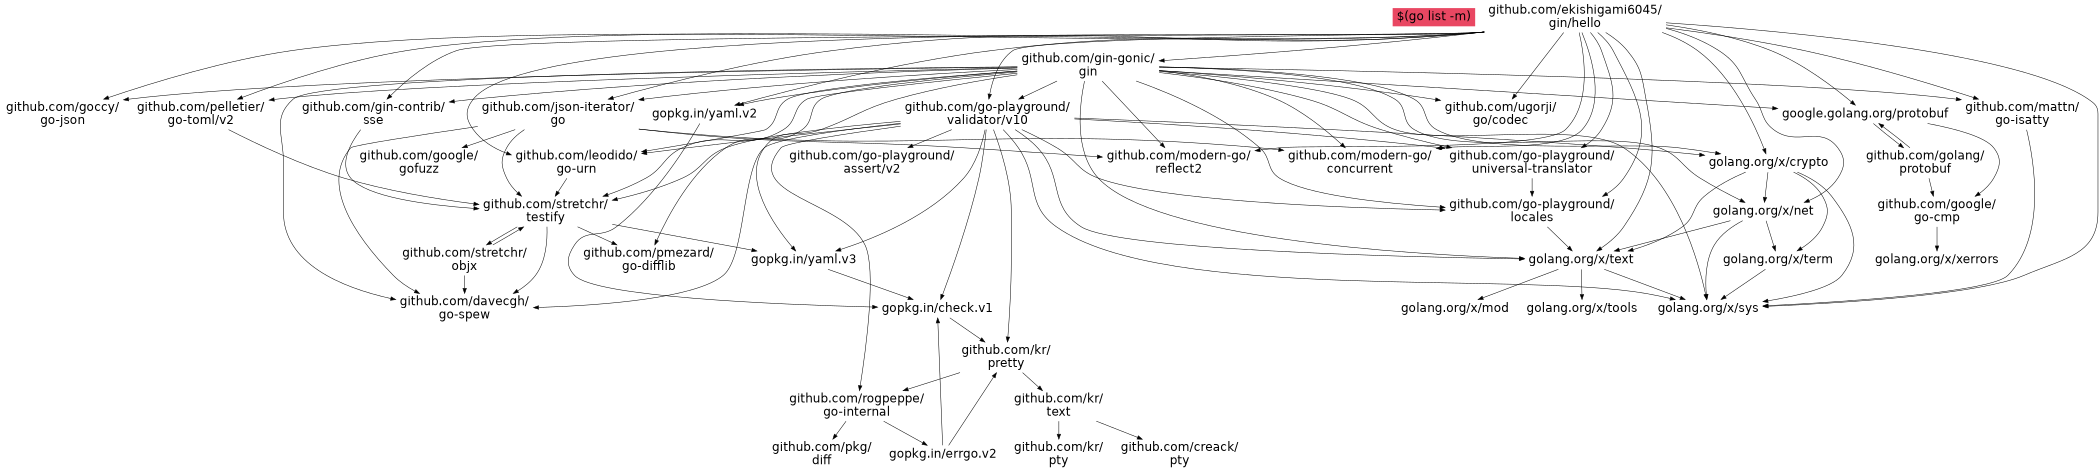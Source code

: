 digraph {
  graph [overlap=false, size=14];
  root="$(go list -m)";
  node [ shape = plaintext, fontname = "Helvetica", fontsize=24];
  "$(go list -m)" [style = filled, fillcolor = "#E94762"];
"github.com/ekishigami6045/\ngin/hello" -> "github.com/gin-contrib/\nsse"
"github.com/ekishigami6045/\ngin/hello" -> "github.com/gin-gonic/\ngin"
"github.com/ekishigami6045/\ngin/hello" -> "github.com/go-playground/\nlocales"
"github.com/ekishigami6045/\ngin/hello" -> "github.com/go-playground/\nuniversal-translator"
"github.com/ekishigami6045/\ngin/hello" -> "github.com/go-playground/\nvalidator/v10"
"github.com/ekishigami6045/\ngin/hello" -> "github.com/goccy/\ngo-json"
"github.com/ekishigami6045/\ngin/hello" -> "github.com/json-iterator/\ngo"
"github.com/ekishigami6045/\ngin/hello" -> "github.com/leodido/\ngo-urn"
"github.com/ekishigami6045/\ngin/hello" -> "github.com/mattn/\ngo-isatty"
"github.com/ekishigami6045/\ngin/hello" -> "github.com/modern-go/\nconcurrent"
"github.com/ekishigami6045/\ngin/hello" -> "github.com/modern-go/\nreflect2"
"github.com/ekishigami6045/\ngin/hello" -> "github.com/pelletier/\ngo-toml/v2"
"github.com/ekishigami6045/\ngin/hello" -> "github.com/ugorji/\ngo/codec"
"github.com/ekishigami6045/\ngin/hello" -> "golang.org/x/crypto"
"github.com/ekishigami6045/\ngin/hello" -> "golang.org/x/net"
"github.com/ekishigami6045/\ngin/hello" -> "golang.org/x/sys"
"github.com/ekishigami6045/\ngin/hello" -> "golang.org/x/text"
"github.com/ekishigami6045/\ngin/hello" -> "google.golang.org/protobuf"
"github.com/ekishigami6045/\ngin/hello" -> "gopkg.in/yaml.v2"
"github.com/gin-contrib/\nsse" -> "github.com/stretchr/\ntestify"
"github.com/gin-gonic/\ngin" -> "github.com/davecgh/\ngo-spew"
"github.com/gin-gonic/\ngin" -> "github.com/gin-contrib/\nsse"
"github.com/gin-gonic/\ngin" -> "github.com/go-playground/\nlocales"
"github.com/gin-gonic/\ngin" -> "github.com/go-playground/\nuniversal-translator"
"github.com/gin-gonic/\ngin" -> "github.com/go-playground/\nvalidator/v10"
"github.com/gin-gonic/\ngin" -> "github.com/goccy/\ngo-json"
"github.com/gin-gonic/\ngin" -> "github.com/json-iterator/\ngo"
"github.com/gin-gonic/\ngin" -> "github.com/leodido/\ngo-urn"
"github.com/gin-gonic/\ngin" -> "github.com/mattn/\ngo-isatty"
"github.com/gin-gonic/\ngin" -> "github.com/modern-go/\nconcurrent"
"github.com/gin-gonic/\ngin" -> "github.com/modern-go/\nreflect2"
"github.com/gin-gonic/\ngin" -> "github.com/pelletier/\ngo-toml/v2"
"github.com/gin-gonic/\ngin" -> "github.com/pmezard/\ngo-difflib"
"github.com/gin-gonic/\ngin" -> "github.com/stretchr/\ntestify"
"github.com/gin-gonic/\ngin" -> "github.com/ugorji/\ngo/codec"
"github.com/gin-gonic/\ngin" -> "golang.org/x/crypto"
"github.com/gin-gonic/\ngin" -> "golang.org/x/net"
"github.com/gin-gonic/\ngin" -> "golang.org/x/sys"
"github.com/gin-gonic/\ngin" -> "golang.org/x/text"
"github.com/gin-gonic/\ngin" -> "google.golang.org/protobuf"
"github.com/gin-gonic/\ngin" -> "gopkg.in/yaml.v2"
"github.com/gin-gonic/\ngin" -> "gopkg.in/yaml.v3"
"github.com/go-playground/\nlocales" -> "golang.org/x/text"
"github.com/go-playground/\nuniversal-translator" -> "github.com/go-playground/\nlocales"
"github.com/go-playground/\nvalidator/v10" -> "github.com/davecgh/\ngo-spew"
"github.com/go-playground/\nvalidator/v10" -> "github.com/go-playground/\nassert/v2"
"github.com/go-playground/\nvalidator/v10" -> "github.com/go-playground/\nlocales"
"github.com/go-playground/\nvalidator/v10" -> "github.com/go-playground/\nuniversal-translator"
"github.com/go-playground/\nvalidator/v10" -> "github.com/kr/\npretty"
"github.com/go-playground/\nvalidator/v10" -> "github.com/leodido/\ngo-urn"
"github.com/go-playground/\nvalidator/v10" -> "github.com/rogpeppe/\ngo-internal"
"github.com/go-playground/\nvalidator/v10" -> "github.com/stretchr/\ntestify"
"github.com/go-playground/\nvalidator/v10" -> "golang.org/x/crypto"
"github.com/go-playground/\nvalidator/v10" -> "golang.org/x/sys"
"github.com/go-playground/\nvalidator/v10" -> "golang.org/x/text"
"github.com/go-playground/\nvalidator/v10" -> "gopkg.in/check.v1"
"github.com/go-playground/\nvalidator/v10" -> "gopkg.in/yaml.v3"
"github.com/golang/\nprotobuf" -> "github.com/google/\ngo-cmp"
"github.com/golang/\nprotobuf" -> "google.golang.org/protobuf"
"github.com/google/\ngo-cmp" -> "golang.org/x/xerrors"
"github.com/json-iterator/\ngo" -> "github.com/davecgh/\ngo-spew"
"github.com/json-iterator/\ngo" -> "github.com/google/\ngofuzz"
"github.com/json-iterator/\ngo" -> "github.com/modern-go/\nconcurrent"
"github.com/json-iterator/\ngo" -> "github.com/modern-go/\nreflect2"
"github.com/json-iterator/\ngo" -> "github.com/stretchr/\ntestify"
"github.com/kr/\npretty" -> "github.com/kr/\ntext"
"github.com/kr/\npretty" -> "github.com/rogpeppe/\ngo-internal"
"github.com/kr/\ntext" -> "github.com/creack/\npty"
"github.com/kr/\ntext" -> "github.com/kr/\npty"
"github.com/leodido/\ngo-urn" -> "github.com/stretchr/\ntestify"
"github.com/mattn/\ngo-isatty" -> "golang.org/x/sys"
"github.com/pelletier/\ngo-toml/v2" -> "github.com/stretchr/\ntestify"
"github.com/rogpeppe/\ngo-internal" -> "github.com/pkg/\ndiff"
"github.com/rogpeppe/\ngo-internal" -> "gopkg.in/errgo.v2"
"github.com/stretchr/\nobjx" -> "github.com/davecgh/\ngo-spew"
"github.com/stretchr/\nobjx" -> "github.com/stretchr/\ntestify"
"github.com/stretchr/\ntestify" -> "github.com/davecgh/\ngo-spew"
"github.com/stretchr/\ntestify" -> "github.com/pmezard/\ngo-difflib"
"github.com/stretchr/\ntestify" -> "github.com/stretchr/\nobjx"
"github.com/stretchr/\ntestify" -> "gopkg.in/yaml.v3"
"golang.org/x/crypto" -> "golang.org/x/net"
"golang.org/x/crypto" -> "golang.org/x/sys"
"golang.org/x/crypto" -> "golang.org/x/term"
"golang.org/x/crypto" -> "golang.org/x/text"
"golang.org/x/net" -> "golang.org/x/sys"
"golang.org/x/net" -> "golang.org/x/term"
"golang.org/x/net" -> "golang.org/x/text"
"golang.org/x/term" -> "golang.org/x/sys"
"golang.org/x/text" -> "golang.org/x/mod"
"golang.org/x/text" -> "golang.org/x/sys"
"golang.org/x/text" -> "golang.org/x/tools"
"google.golang.org/protobuf" -> "github.com/golang/\nprotobuf"
"google.golang.org/protobuf" -> "github.com/google/\ngo-cmp"
"gopkg.in/check.v1" -> "github.com/kr/\npretty"
"gopkg.in/errgo.v2" -> "github.com/kr/\npretty"
"gopkg.in/errgo.v2" -> "gopkg.in/check.v1"
"gopkg.in/yaml.v2" -> "gopkg.in/check.v1"
"gopkg.in/yaml.v3" -> "gopkg.in/check.v1"
}
